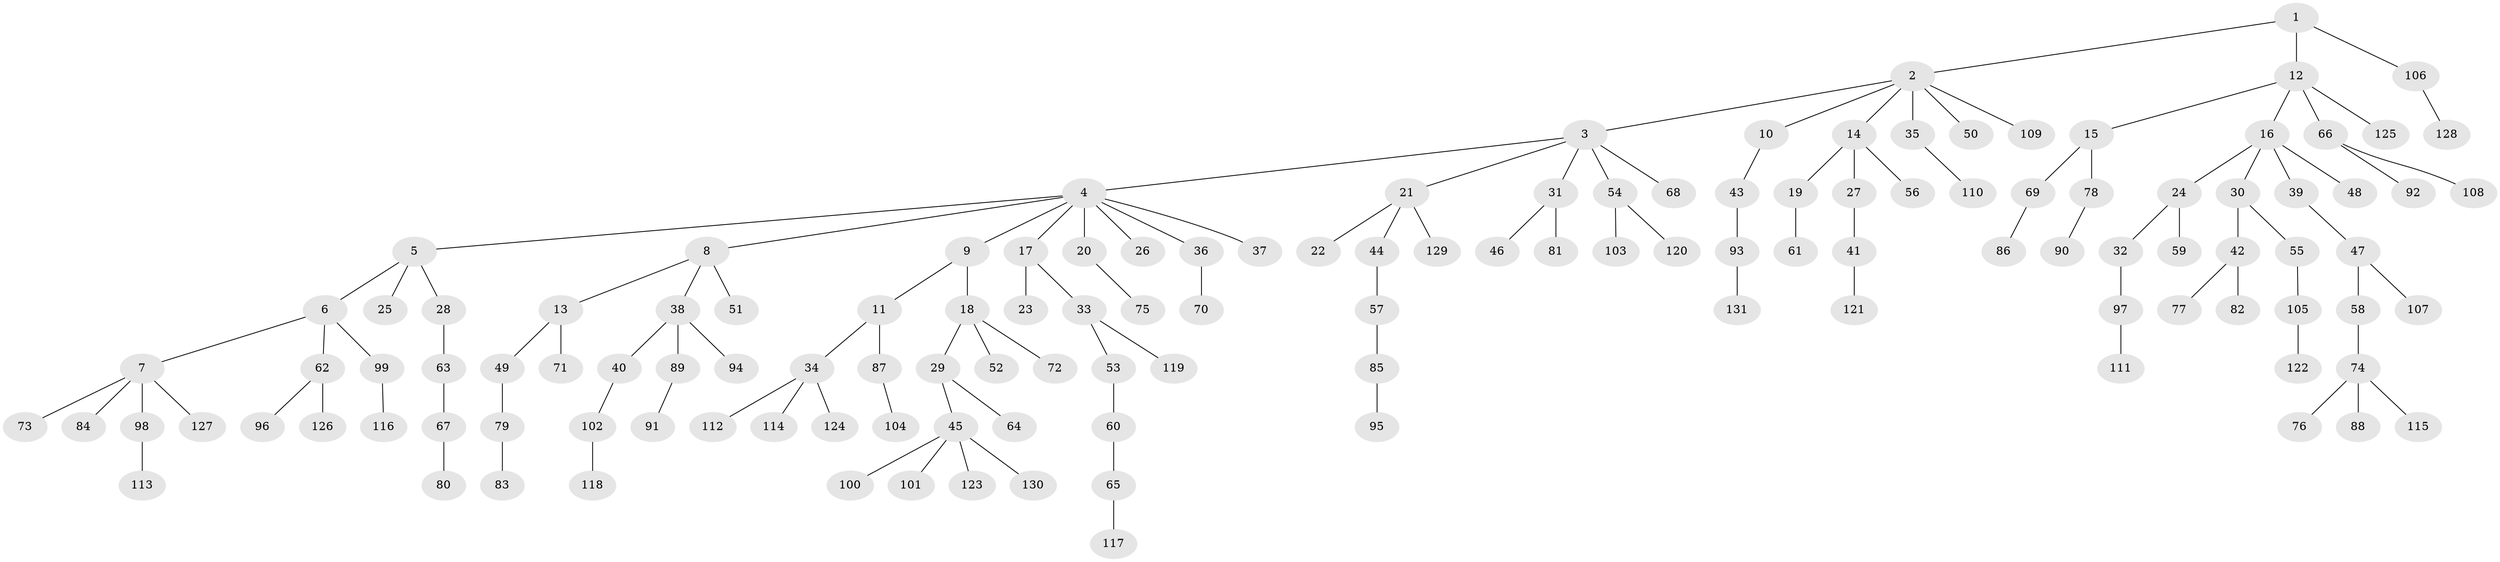 // coarse degree distribution, {3: 0.10526315789473684, 6: 0.021052631578947368, 7: 0.010526315789473684, 11: 0.010526315789473684, 4: 0.07368421052631578, 5: 0.021052631578947368, 2: 0.18947368421052632, 1: 0.5684210526315789}
// Generated by graph-tools (version 1.1) at 2025/24/03/03/25 07:24:05]
// undirected, 131 vertices, 130 edges
graph export_dot {
graph [start="1"]
  node [color=gray90,style=filled];
  1;
  2;
  3;
  4;
  5;
  6;
  7;
  8;
  9;
  10;
  11;
  12;
  13;
  14;
  15;
  16;
  17;
  18;
  19;
  20;
  21;
  22;
  23;
  24;
  25;
  26;
  27;
  28;
  29;
  30;
  31;
  32;
  33;
  34;
  35;
  36;
  37;
  38;
  39;
  40;
  41;
  42;
  43;
  44;
  45;
  46;
  47;
  48;
  49;
  50;
  51;
  52;
  53;
  54;
  55;
  56;
  57;
  58;
  59;
  60;
  61;
  62;
  63;
  64;
  65;
  66;
  67;
  68;
  69;
  70;
  71;
  72;
  73;
  74;
  75;
  76;
  77;
  78;
  79;
  80;
  81;
  82;
  83;
  84;
  85;
  86;
  87;
  88;
  89;
  90;
  91;
  92;
  93;
  94;
  95;
  96;
  97;
  98;
  99;
  100;
  101;
  102;
  103;
  104;
  105;
  106;
  107;
  108;
  109;
  110;
  111;
  112;
  113;
  114;
  115;
  116;
  117;
  118;
  119;
  120;
  121;
  122;
  123;
  124;
  125;
  126;
  127;
  128;
  129;
  130;
  131;
  1 -- 2;
  1 -- 12;
  1 -- 106;
  2 -- 3;
  2 -- 10;
  2 -- 14;
  2 -- 35;
  2 -- 50;
  2 -- 109;
  3 -- 4;
  3 -- 21;
  3 -- 31;
  3 -- 54;
  3 -- 68;
  4 -- 5;
  4 -- 8;
  4 -- 9;
  4 -- 17;
  4 -- 20;
  4 -- 26;
  4 -- 36;
  4 -- 37;
  5 -- 6;
  5 -- 25;
  5 -- 28;
  6 -- 7;
  6 -- 62;
  6 -- 99;
  7 -- 73;
  7 -- 84;
  7 -- 98;
  7 -- 127;
  8 -- 13;
  8 -- 38;
  8 -- 51;
  9 -- 11;
  9 -- 18;
  10 -- 43;
  11 -- 34;
  11 -- 87;
  12 -- 15;
  12 -- 16;
  12 -- 66;
  12 -- 125;
  13 -- 49;
  13 -- 71;
  14 -- 19;
  14 -- 27;
  14 -- 56;
  15 -- 69;
  15 -- 78;
  16 -- 24;
  16 -- 30;
  16 -- 39;
  16 -- 48;
  17 -- 23;
  17 -- 33;
  18 -- 29;
  18 -- 52;
  18 -- 72;
  19 -- 61;
  20 -- 75;
  21 -- 22;
  21 -- 44;
  21 -- 129;
  24 -- 32;
  24 -- 59;
  27 -- 41;
  28 -- 63;
  29 -- 45;
  29 -- 64;
  30 -- 42;
  30 -- 55;
  31 -- 46;
  31 -- 81;
  32 -- 97;
  33 -- 53;
  33 -- 119;
  34 -- 112;
  34 -- 114;
  34 -- 124;
  35 -- 110;
  36 -- 70;
  38 -- 40;
  38 -- 89;
  38 -- 94;
  39 -- 47;
  40 -- 102;
  41 -- 121;
  42 -- 77;
  42 -- 82;
  43 -- 93;
  44 -- 57;
  45 -- 100;
  45 -- 101;
  45 -- 123;
  45 -- 130;
  47 -- 58;
  47 -- 107;
  49 -- 79;
  53 -- 60;
  54 -- 103;
  54 -- 120;
  55 -- 105;
  57 -- 85;
  58 -- 74;
  60 -- 65;
  62 -- 96;
  62 -- 126;
  63 -- 67;
  65 -- 117;
  66 -- 92;
  66 -- 108;
  67 -- 80;
  69 -- 86;
  74 -- 76;
  74 -- 88;
  74 -- 115;
  78 -- 90;
  79 -- 83;
  85 -- 95;
  87 -- 104;
  89 -- 91;
  93 -- 131;
  97 -- 111;
  98 -- 113;
  99 -- 116;
  102 -- 118;
  105 -- 122;
  106 -- 128;
}
